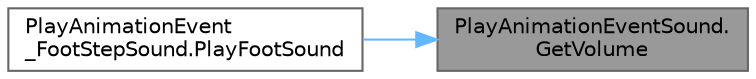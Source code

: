 digraph "PlayAnimationEventSound.GetVolume"
{
 // LATEX_PDF_SIZE
  bgcolor="transparent";
  edge [fontname=Helvetica,fontsize=10,labelfontname=Helvetica,labelfontsize=10];
  node [fontname=Helvetica,fontsize=10,shape=box,height=0.2,width=0.4];
  rankdir="RL";
  Node1 [id="Node000001",label="PlayAnimationEventSound.\lGetVolume",height=0.2,width=0.4,color="gray40", fillcolor="grey60", style="filled", fontcolor="black",tooltip=" "];
  Node1 -> Node2 [id="edge1_Node000001_Node000002",dir="back",color="steelblue1",style="solid",tooltip=" "];
  Node2 [id="Node000002",label="PlayAnimationEvent\l_FootStepSound.PlayFootSound",height=0.2,width=0.4,color="grey40", fillcolor="white", style="filled",URL="$class_play_animation_event___foot_step_sound.html#ab810749b706dbb162dff1650aad6835d",tooltip=" "];
}
